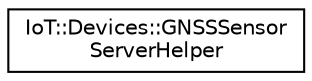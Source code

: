 digraph "Graphical Class Hierarchy"
{
 // LATEX_PDF_SIZE
  edge [fontname="Helvetica",fontsize="10",labelfontname="Helvetica",labelfontsize="10"];
  node [fontname="Helvetica",fontsize="10",shape=record];
  rankdir="LR";
  Node0 [label="IoT::Devices::GNSSSensor\lServerHelper",height=0.2,width=0.4,color="black", fillcolor="white", style="filled",URL="$classIoT_1_1Devices_1_1GNSSSensorServerHelper.html",tooltip=" "];
}
